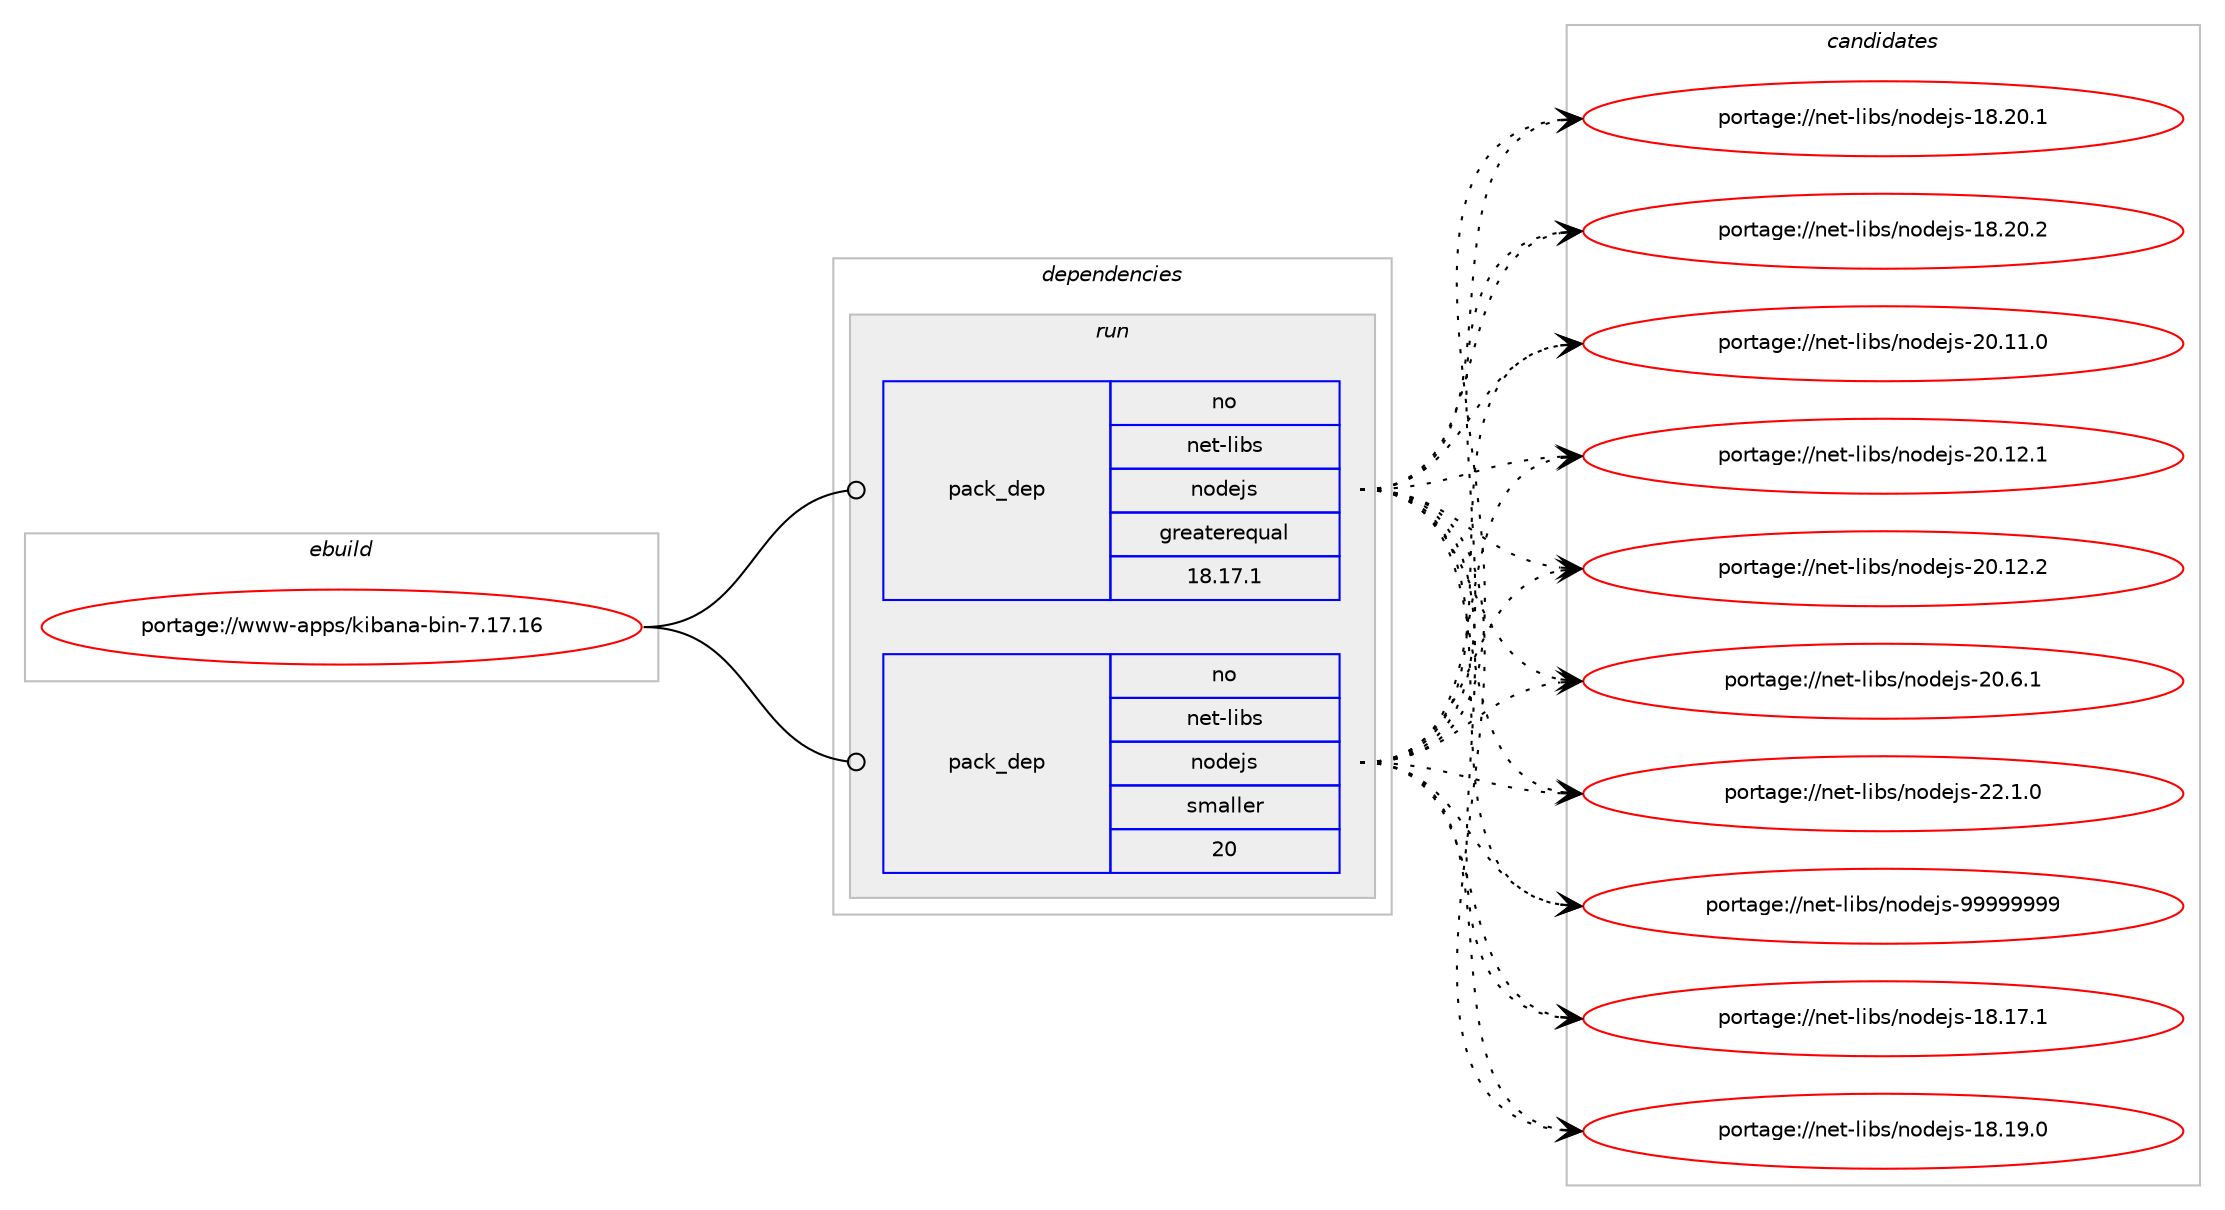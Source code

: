 digraph prolog {

# *************
# Graph options
# *************

newrank=true;
concentrate=true;
compound=true;
graph [rankdir=LR,fontname=Helvetica,fontsize=10,ranksep=1.5];#, ranksep=2.5, nodesep=0.2];
edge  [arrowhead=vee];
node  [fontname=Helvetica,fontsize=10];

# **********
# The ebuild
# **********

subgraph cluster_leftcol {
color=gray;
rank=same;
label=<<i>ebuild</i>>;
id [label="portage://www-apps/kibana-bin-7.17.16", color=red, width=4, href="../www-apps/kibana-bin-7.17.16.svg"];
}

# ****************
# The dependencies
# ****************

subgraph cluster_midcol {
color=gray;
label=<<i>dependencies</i>>;
subgraph cluster_compile {
fillcolor="#eeeeee";
style=filled;
label=<<i>compile</i>>;
}
subgraph cluster_compileandrun {
fillcolor="#eeeeee";
style=filled;
label=<<i>compile and run</i>>;
}
subgraph cluster_run {
fillcolor="#eeeeee";
style=filled;
label=<<i>run</i>>;
# *** BEGIN UNKNOWN DEPENDENCY TYPE (TODO) ***
# id -> package_dependency(portage://www-apps/kibana-bin-7.17.16,run,no,acct-group,kibana,none,[,,],[],[])
# *** END UNKNOWN DEPENDENCY TYPE (TODO) ***

# *** BEGIN UNKNOWN DEPENDENCY TYPE (TODO) ***
# id -> package_dependency(portage://www-apps/kibana-bin-7.17.16,run,no,acct-user,kibana,none,[,,],[],[])
# *** END UNKNOWN DEPENDENCY TYPE (TODO) ***

# *** BEGIN UNKNOWN DEPENDENCY TYPE (TODO) ***
# id -> package_dependency(portage://www-apps/kibana-bin-7.17.16,run,no,dev-libs,expat,none,[,,],[],[])
# *** END UNKNOWN DEPENDENCY TYPE (TODO) ***

# *** BEGIN UNKNOWN DEPENDENCY TYPE (TODO) ***
# id -> package_dependency(portage://www-apps/kibana-bin-7.17.16,run,no,dev-libs,nspr,none,[,,],[],[])
# *** END UNKNOWN DEPENDENCY TYPE (TODO) ***

# *** BEGIN UNKNOWN DEPENDENCY TYPE (TODO) ***
# id -> package_dependency(portage://www-apps/kibana-bin-7.17.16,run,no,dev-libs,nss,none,[,,],[],[])
# *** END UNKNOWN DEPENDENCY TYPE (TODO) ***

subgraph pack2521 {
dependency3637 [label=<<TABLE BORDER="0" CELLBORDER="1" CELLSPACING="0" CELLPADDING="4" WIDTH="220"><TR><TD ROWSPAN="6" CELLPADDING="30">pack_dep</TD></TR><TR><TD WIDTH="110">no</TD></TR><TR><TD>net-libs</TD></TR><TR><TD>nodejs</TD></TR><TR><TD>greaterequal</TD></TR><TR><TD>18.17.1</TD></TR></TABLE>>, shape=none, color=blue];
}
id:e -> dependency3637:w [weight=20,style="solid",arrowhead="odot"];
subgraph pack2522 {
dependency3638 [label=<<TABLE BORDER="0" CELLBORDER="1" CELLSPACING="0" CELLPADDING="4" WIDTH="220"><TR><TD ROWSPAN="6" CELLPADDING="30">pack_dep</TD></TR><TR><TD WIDTH="110">no</TD></TR><TR><TD>net-libs</TD></TR><TR><TD>nodejs</TD></TR><TR><TD>smaller</TD></TR><TR><TD>20</TD></TR></TABLE>>, shape=none, color=blue];
}
id:e -> dependency3638:w [weight=20,style="solid",arrowhead="odot"];
# *** BEGIN UNKNOWN DEPENDENCY TYPE (TODO) ***
# id -> package_dependency(portage://www-apps/kibana-bin-7.17.16,run,no,sys-libs,glibc,none,[,,],[],[])
# *** END UNKNOWN DEPENDENCY TYPE (TODO) ***

}
}

# **************
# The candidates
# **************

subgraph cluster_choices {
rank=same;
color=gray;
label=<<i>candidates</i>>;

subgraph choice2521 {
color=black;
nodesep=1;
choice1101011164510810598115471101111001011061154549564649554649 [label="portage://net-libs/nodejs-18.17.1", color=red, width=4,href="../net-libs/nodejs-18.17.1.svg"];
choice1101011164510810598115471101111001011061154549564649574648 [label="portage://net-libs/nodejs-18.19.0", color=red, width=4,href="../net-libs/nodejs-18.19.0.svg"];
choice1101011164510810598115471101111001011061154549564650484649 [label="portage://net-libs/nodejs-18.20.1", color=red, width=4,href="../net-libs/nodejs-18.20.1.svg"];
choice1101011164510810598115471101111001011061154549564650484650 [label="portage://net-libs/nodejs-18.20.2", color=red, width=4,href="../net-libs/nodejs-18.20.2.svg"];
choice1101011164510810598115471101111001011061154550484649494648 [label="portage://net-libs/nodejs-20.11.0", color=red, width=4,href="../net-libs/nodejs-20.11.0.svg"];
choice1101011164510810598115471101111001011061154550484649504649 [label="portage://net-libs/nodejs-20.12.1", color=red, width=4,href="../net-libs/nodejs-20.12.1.svg"];
choice1101011164510810598115471101111001011061154550484649504650 [label="portage://net-libs/nodejs-20.12.2", color=red, width=4,href="../net-libs/nodejs-20.12.2.svg"];
choice11010111645108105981154711011110010110611545504846544649 [label="portage://net-libs/nodejs-20.6.1", color=red, width=4,href="../net-libs/nodejs-20.6.1.svg"];
choice11010111645108105981154711011110010110611545505046494648 [label="portage://net-libs/nodejs-22.1.0", color=red, width=4,href="../net-libs/nodejs-22.1.0.svg"];
choice110101116451081059811547110111100101106115455757575757575757 [label="portage://net-libs/nodejs-99999999", color=red, width=4,href="../net-libs/nodejs-99999999.svg"];
dependency3637:e -> choice1101011164510810598115471101111001011061154549564649554649:w [style=dotted,weight="100"];
dependency3637:e -> choice1101011164510810598115471101111001011061154549564649574648:w [style=dotted,weight="100"];
dependency3637:e -> choice1101011164510810598115471101111001011061154549564650484649:w [style=dotted,weight="100"];
dependency3637:e -> choice1101011164510810598115471101111001011061154549564650484650:w [style=dotted,weight="100"];
dependency3637:e -> choice1101011164510810598115471101111001011061154550484649494648:w [style=dotted,weight="100"];
dependency3637:e -> choice1101011164510810598115471101111001011061154550484649504649:w [style=dotted,weight="100"];
dependency3637:e -> choice1101011164510810598115471101111001011061154550484649504650:w [style=dotted,weight="100"];
dependency3637:e -> choice11010111645108105981154711011110010110611545504846544649:w [style=dotted,weight="100"];
dependency3637:e -> choice11010111645108105981154711011110010110611545505046494648:w [style=dotted,weight="100"];
dependency3637:e -> choice110101116451081059811547110111100101106115455757575757575757:w [style=dotted,weight="100"];
}
subgraph choice2522 {
color=black;
nodesep=1;
choice1101011164510810598115471101111001011061154549564649554649 [label="portage://net-libs/nodejs-18.17.1", color=red, width=4,href="../net-libs/nodejs-18.17.1.svg"];
choice1101011164510810598115471101111001011061154549564649574648 [label="portage://net-libs/nodejs-18.19.0", color=red, width=4,href="../net-libs/nodejs-18.19.0.svg"];
choice1101011164510810598115471101111001011061154549564650484649 [label="portage://net-libs/nodejs-18.20.1", color=red, width=4,href="../net-libs/nodejs-18.20.1.svg"];
choice1101011164510810598115471101111001011061154549564650484650 [label="portage://net-libs/nodejs-18.20.2", color=red, width=4,href="../net-libs/nodejs-18.20.2.svg"];
choice1101011164510810598115471101111001011061154550484649494648 [label="portage://net-libs/nodejs-20.11.0", color=red, width=4,href="../net-libs/nodejs-20.11.0.svg"];
choice1101011164510810598115471101111001011061154550484649504649 [label="portage://net-libs/nodejs-20.12.1", color=red, width=4,href="../net-libs/nodejs-20.12.1.svg"];
choice1101011164510810598115471101111001011061154550484649504650 [label="portage://net-libs/nodejs-20.12.2", color=red, width=4,href="../net-libs/nodejs-20.12.2.svg"];
choice11010111645108105981154711011110010110611545504846544649 [label="portage://net-libs/nodejs-20.6.1", color=red, width=4,href="../net-libs/nodejs-20.6.1.svg"];
choice11010111645108105981154711011110010110611545505046494648 [label="portage://net-libs/nodejs-22.1.0", color=red, width=4,href="../net-libs/nodejs-22.1.0.svg"];
choice110101116451081059811547110111100101106115455757575757575757 [label="portage://net-libs/nodejs-99999999", color=red, width=4,href="../net-libs/nodejs-99999999.svg"];
dependency3638:e -> choice1101011164510810598115471101111001011061154549564649554649:w [style=dotted,weight="100"];
dependency3638:e -> choice1101011164510810598115471101111001011061154549564649574648:w [style=dotted,weight="100"];
dependency3638:e -> choice1101011164510810598115471101111001011061154549564650484649:w [style=dotted,weight="100"];
dependency3638:e -> choice1101011164510810598115471101111001011061154549564650484650:w [style=dotted,weight="100"];
dependency3638:e -> choice1101011164510810598115471101111001011061154550484649494648:w [style=dotted,weight="100"];
dependency3638:e -> choice1101011164510810598115471101111001011061154550484649504649:w [style=dotted,weight="100"];
dependency3638:e -> choice1101011164510810598115471101111001011061154550484649504650:w [style=dotted,weight="100"];
dependency3638:e -> choice11010111645108105981154711011110010110611545504846544649:w [style=dotted,weight="100"];
dependency3638:e -> choice11010111645108105981154711011110010110611545505046494648:w [style=dotted,weight="100"];
dependency3638:e -> choice110101116451081059811547110111100101106115455757575757575757:w [style=dotted,weight="100"];
}
}

}

